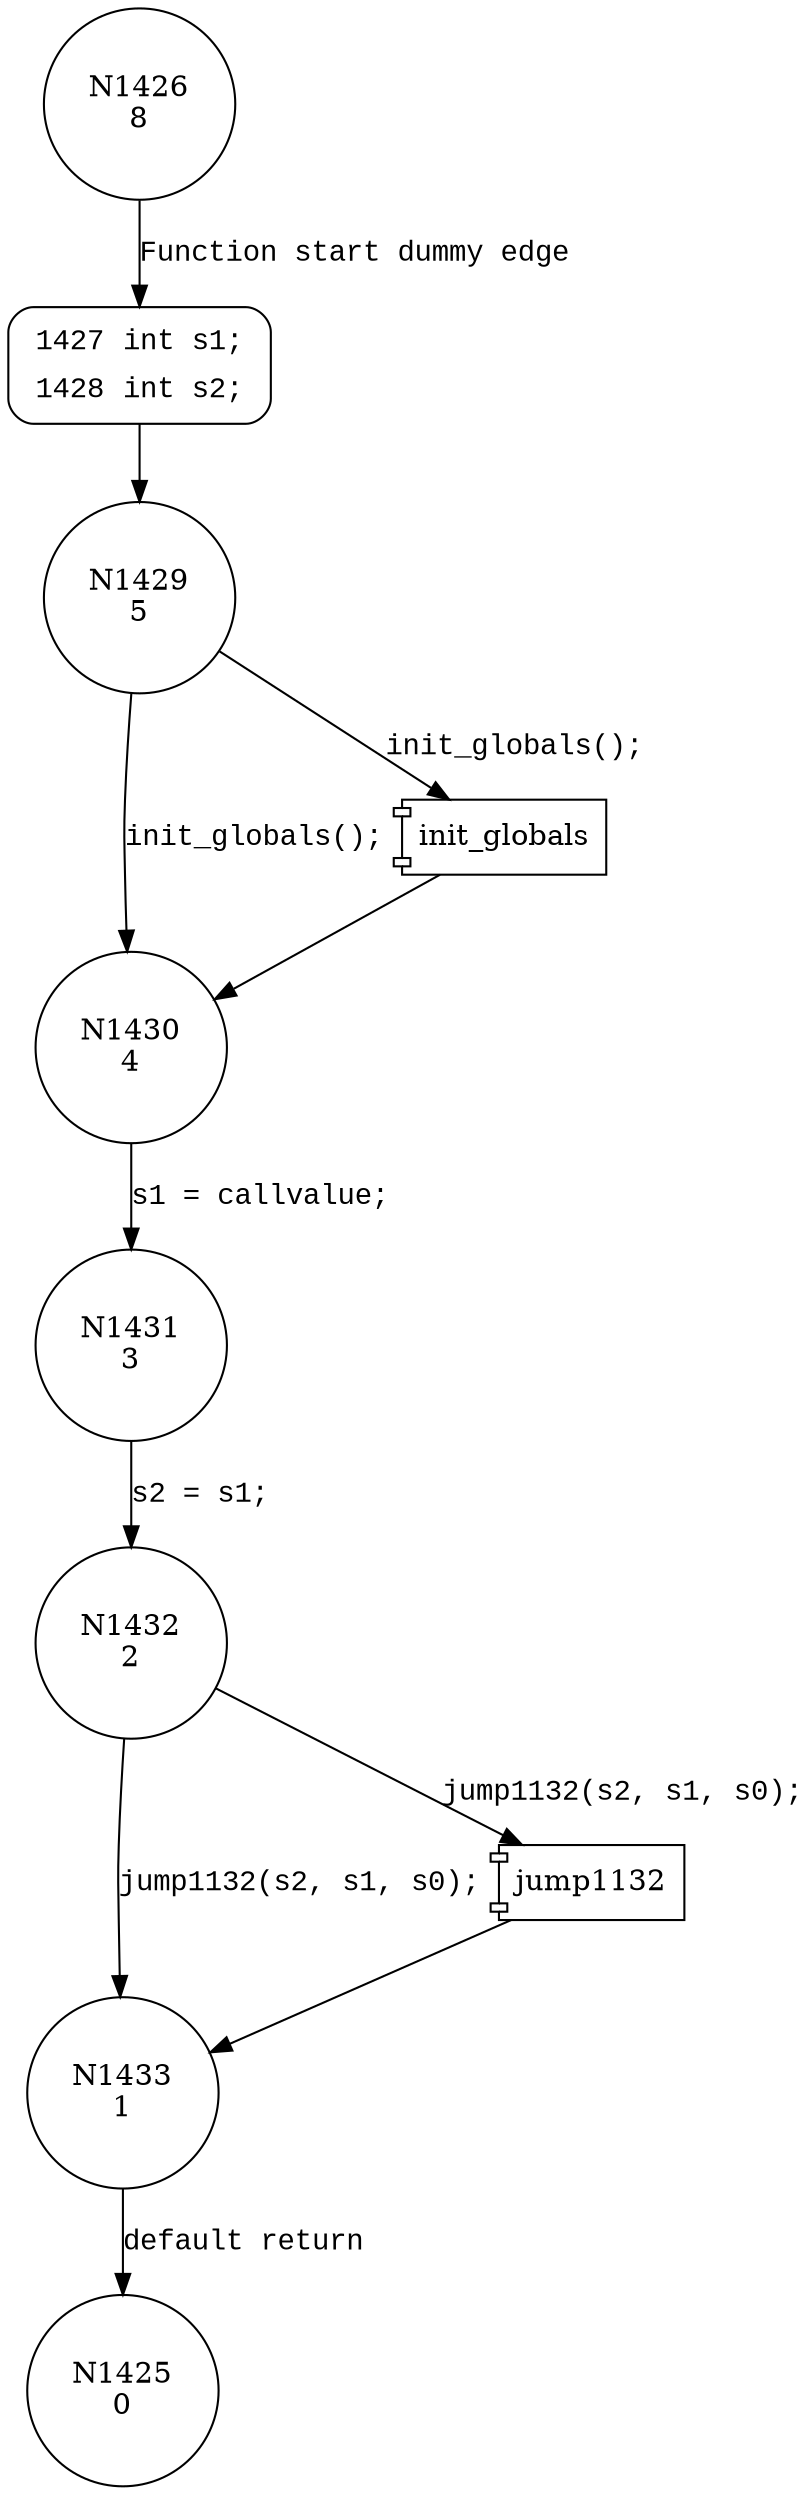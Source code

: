 digraph block1132 {
1426 [shape="circle" label="N1426\n8"]
1427 [shape="circle" label="N1427\n7"]
1429 [shape="circle" label="N1429\n5"]
1430 [shape="circle" label="N1430\n4"]
1431 [shape="circle" label="N1431\n3"]
1432 [shape="circle" label="N1432\n2"]
1433 [shape="circle" label="N1433\n1"]
1425 [shape="circle" label="N1425\n0"]
1427 [style="filled,bold" penwidth="1" fillcolor="white" fontname="Courier New" shape="Mrecord" label=<<table border="0" cellborder="0" cellpadding="3" bgcolor="white"><tr><td align="right">1427</td><td align="left">int s1;</td></tr><tr><td align="right">1428</td><td align="left">int s2;</td></tr></table>>]
1427 -> 1429[label=""]
1426 -> 1427 [label="Function start dummy edge" fontname="Courier New"]
100264 [shape="component" label="init_globals"]
1429 -> 100264 [label="init_globals();" fontname="Courier New"]
100264 -> 1430 [label="" fontname="Courier New"]
1429 -> 1430 [label="init_globals();" fontname="Courier New"]
1430 -> 1431 [label="s1 = callvalue;" fontname="Courier New"]
100265 [shape="component" label="jump1132"]
1432 -> 100265 [label="jump1132(s2, s1, s0);" fontname="Courier New"]
100265 -> 1433 [label="" fontname="Courier New"]
1432 -> 1433 [label="jump1132(s2, s1, s0);" fontname="Courier New"]
1433 -> 1425 [label="default return" fontname="Courier New"]
1431 -> 1432 [label="s2 = s1;" fontname="Courier New"]
}